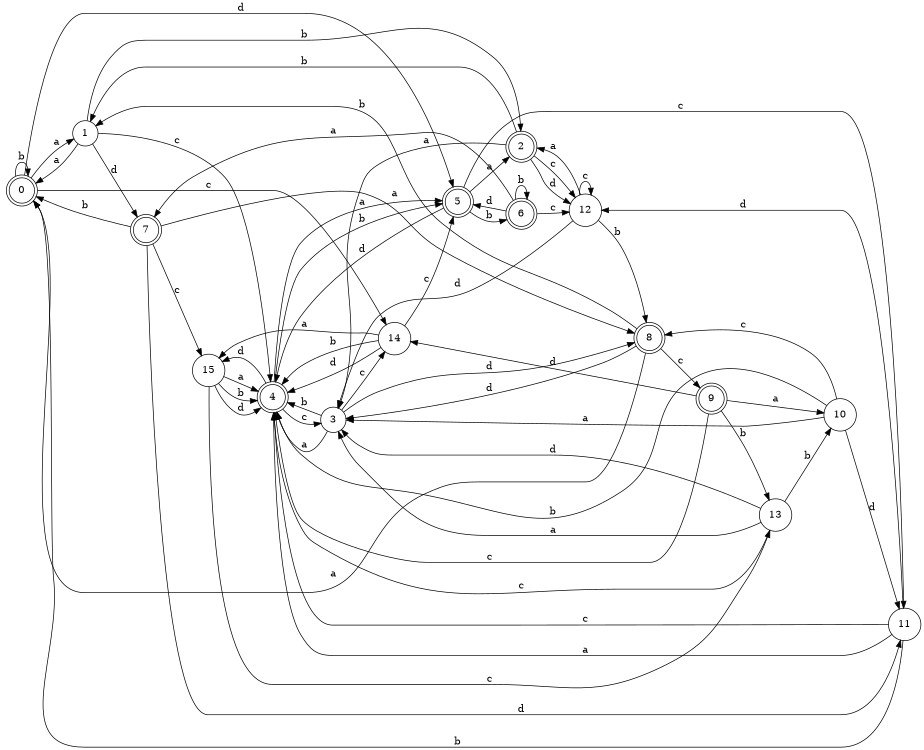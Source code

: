 digraph n13_1 {
__start0 [label="" shape="none"];

rankdir=LR;
size="8,5";

s0 [style="rounded,filled", color="black", fillcolor="white" shape="doublecircle", label="0"];
s1 [style="filled", color="black", fillcolor="white" shape="circle", label="1"];
s2 [style="rounded,filled", color="black", fillcolor="white" shape="doublecircle", label="2"];
s3 [style="filled", color="black", fillcolor="white" shape="circle", label="3"];
s4 [style="rounded,filled", color="black", fillcolor="white" shape="doublecircle", label="4"];
s5 [style="rounded,filled", color="black", fillcolor="white" shape="doublecircle", label="5"];
s6 [style="rounded,filled", color="black", fillcolor="white" shape="doublecircle", label="6"];
s7 [style="rounded,filled", color="black", fillcolor="white" shape="doublecircle", label="7"];
s8 [style="rounded,filled", color="black", fillcolor="white" shape="doublecircle", label="8"];
s9 [style="rounded,filled", color="black", fillcolor="white" shape="doublecircle", label="9"];
s10 [style="filled", color="black", fillcolor="white" shape="circle", label="10"];
s11 [style="filled", color="black", fillcolor="white" shape="circle", label="11"];
s12 [style="filled", color="black", fillcolor="white" shape="circle", label="12"];
s13 [style="filled", color="black", fillcolor="white" shape="circle", label="13"];
s14 [style="filled", color="black", fillcolor="white" shape="circle", label="14"];
s15 [style="filled", color="black", fillcolor="white" shape="circle", label="15"];
s0 -> s1 [label="a"];
s0 -> s0 [label="b"];
s0 -> s14 [label="c"];
s0 -> s5 [label="d"];
s1 -> s0 [label="a"];
s1 -> s2 [label="b"];
s1 -> s4 [label="c"];
s1 -> s7 [label="d"];
s2 -> s3 [label="a"];
s2 -> s1 [label="b"];
s2 -> s12 [label="c"];
s2 -> s12 [label="d"];
s3 -> s4 [label="a"];
s3 -> s4 [label="b"];
s3 -> s14 [label="c"];
s3 -> s8 [label="d"];
s4 -> s5 [label="a"];
s4 -> s5 [label="b"];
s4 -> s3 [label="c"];
s4 -> s15 [label="d"];
s5 -> s2 [label="a"];
s5 -> s6 [label="b"];
s5 -> s11 [label="c"];
s5 -> s4 [label="d"];
s6 -> s7 [label="a"];
s6 -> s6 [label="b"];
s6 -> s12 [label="c"];
s6 -> s5 [label="d"];
s7 -> s8 [label="a"];
s7 -> s0 [label="b"];
s7 -> s15 [label="c"];
s7 -> s11 [label="d"];
s8 -> s0 [label="a"];
s8 -> s1 [label="b"];
s8 -> s9 [label="c"];
s8 -> s3 [label="d"];
s9 -> s10 [label="a"];
s9 -> s13 [label="b"];
s9 -> s4 [label="c"];
s9 -> s14 [label="d"];
s10 -> s3 [label="a"];
s10 -> s4 [label="b"];
s10 -> s8 [label="c"];
s10 -> s11 [label="d"];
s11 -> s4 [label="a"];
s11 -> s0 [label="b"];
s11 -> s4 [label="c"];
s11 -> s12 [label="d"];
s12 -> s2 [label="a"];
s12 -> s8 [label="b"];
s12 -> s12 [label="c"];
s12 -> s3 [label="d"];
s13 -> s3 [label="a"];
s13 -> s10 [label="b"];
s13 -> s4 [label="c"];
s13 -> s3 [label="d"];
s14 -> s15 [label="a"];
s14 -> s4 [label="b"];
s14 -> s5 [label="c"];
s14 -> s4 [label="d"];
s15 -> s4 [label="a"];
s15 -> s4 [label="b"];
s15 -> s13 [label="c"];
s15 -> s4 [label="d"];

}